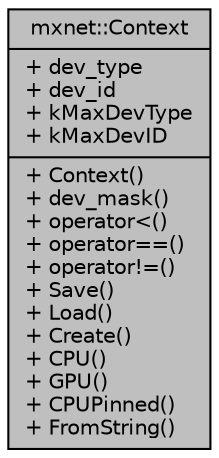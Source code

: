 digraph "mxnet::Context"
{
  edge [fontname="Helvetica",fontsize="10",labelfontname="Helvetica",labelfontsize="10"];
  node [fontname="Helvetica",fontsize="10",shape=record];
  Node1 [label="{mxnet::Context\n|+ dev_type\l+ dev_id\l+ kMaxDevType\l+ kMaxDevID\l|+ Context()\l+ dev_mask()\l+ operator\<()\l+ operator==()\l+ operator!=()\l+ Save()\l+ Load()\l+ Create()\l+ CPU()\l+ GPU()\l+ CPUPinned()\l+ FromString()\l}",height=0.2,width=0.4,color="black", fillcolor="grey75", style="filled" fontcolor="black"];
}
